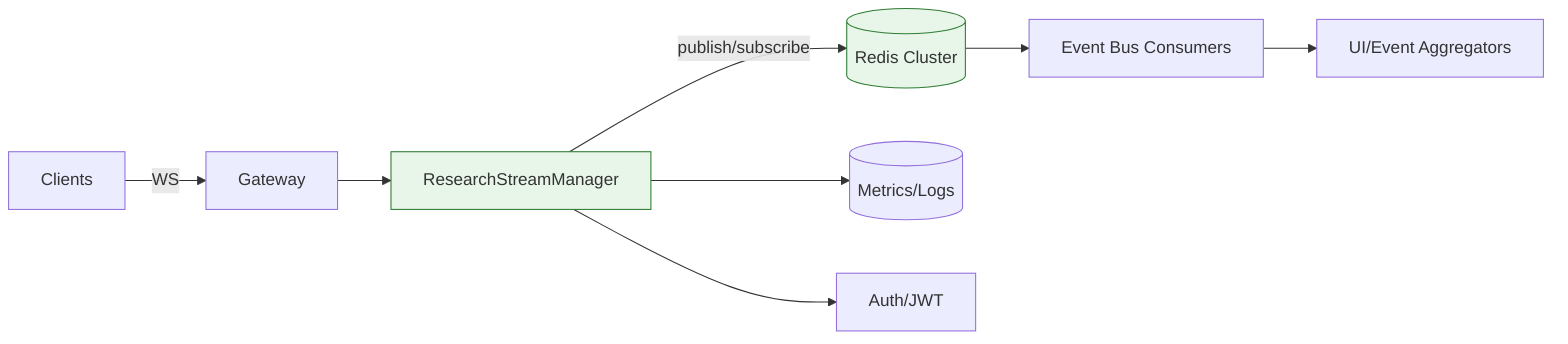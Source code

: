 graph LR
  C[Clients] -->|WS| GW[Gateway]
  GW --> SM[ResearchStreamManager]
  SM -->|publish/subscribe| R[(Redis Cluster)]
  R --> EB[Event Bus Consumers]
  EB --> UI[UI/Event Aggregators]
  SM --> METRICS[(Metrics/Logs)]
  SM --> SEC[Auth/JWT]

  classDef core fill:#e8f5e9,stroke:#2e7d32,stroke-width:1px
  class SM,R core